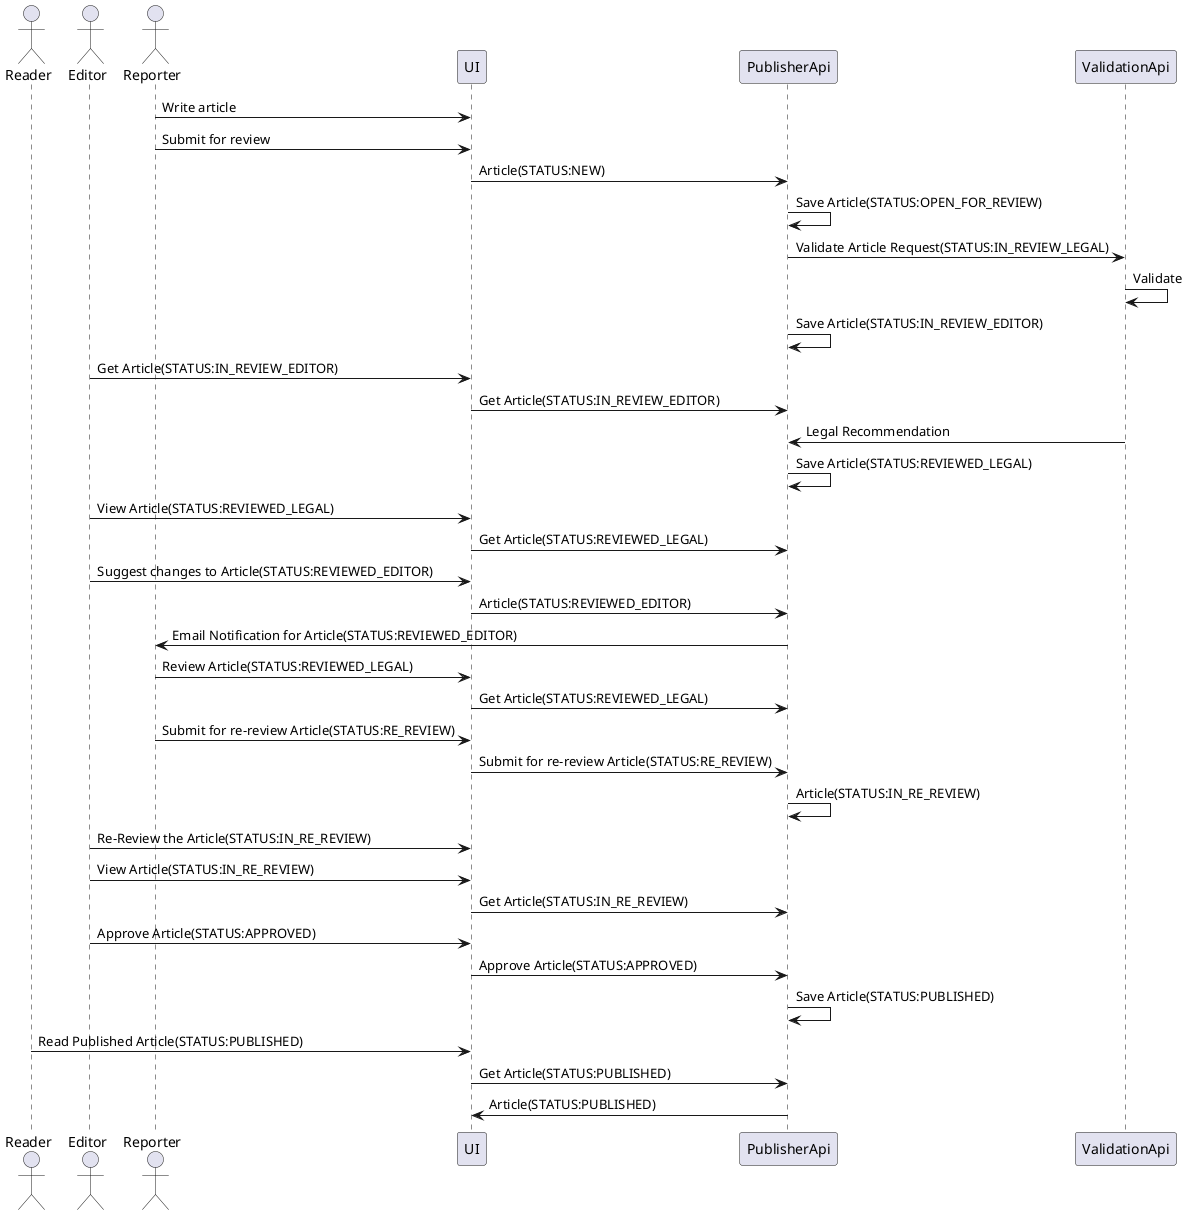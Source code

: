 
@startuml
'Changes suggested flow.
actor Reader
actor Editor
actor Reporter
participant UI
participant PublisherApi
participant ValidationApi
Reporter -> UI: Write article
Reporter -> UI: Submit for review
UI -> PublisherApi: Article(STATUS:NEW)
PublisherApi -> PublisherApi: Save Article(STATUS:OPEN_FOR_REVIEW)
PublisherApi -> ValidationApi: Validate Article Request(STATUS:IN_REVIEW_LEGAL)
ValidationApi -> ValidationApi: Validate
PublisherApi -> PublisherApi: Save Article(STATUS:IN_REVIEW_EDITOR)
Editor -> UI: Get Article(STATUS:IN_REVIEW_EDITOR)
UI -> PublisherApi: Get Article(STATUS:IN_REVIEW_EDITOR)
ValidationApi -> PublisherApi: Legal Recommendation
PublisherApi -> PublisherApi: Save Article(STATUS:REVIEWED_LEGAL)
Editor -> UI:View Article(STATUS:REVIEWED_LEGAL)
UI -> PublisherApi: Get Article(STATUS:REVIEWED_LEGAL)
Editor -> UI: Suggest changes to Article(STATUS:REVIEWED_EDITOR)
UI -> PublisherApi: Article(STATUS:REVIEWED_EDITOR)
PublisherApi -> Reporter: Email Notification for Article(STATUS:REVIEWED_EDITOR)
Reporter -> UI: Review Article(STATUS:REVIEWED_LEGAL)
UI -> PublisherApi: Get Article(STATUS:REVIEWED_LEGAL)
Reporter -> UI: Submit for re-review Article(STATUS:RE_REVIEW)
UI -> PublisherApi: Submit for re-review Article(STATUS:RE_REVIEW)
PublisherApi -> PublisherApi : Article(STATUS:IN_RE_REVIEW)
Editor -> UI : Re-Review the Article(STATUS:IN_RE_REVIEW)
Editor -> UI:View Article(STATUS:IN_RE_REVIEW)
UI -> PublisherApi: Get Article(STATUS:IN_RE_REVIEW)
Editor -> UI: Approve Article(STATUS:APPROVED)
UI -> PublisherApi: Approve Article(STATUS:APPROVED)
PublisherApi -> PublisherApi: Save Article(STATUS:PUBLISHED)
Reader -> UI: Read Published Article(STATUS:PUBLISHED)
UI -> PublisherApi: Get Article(STATUS:PUBLISHED)
PublisherApi -> UI: Article(STATUS:PUBLISHED)
@enduml